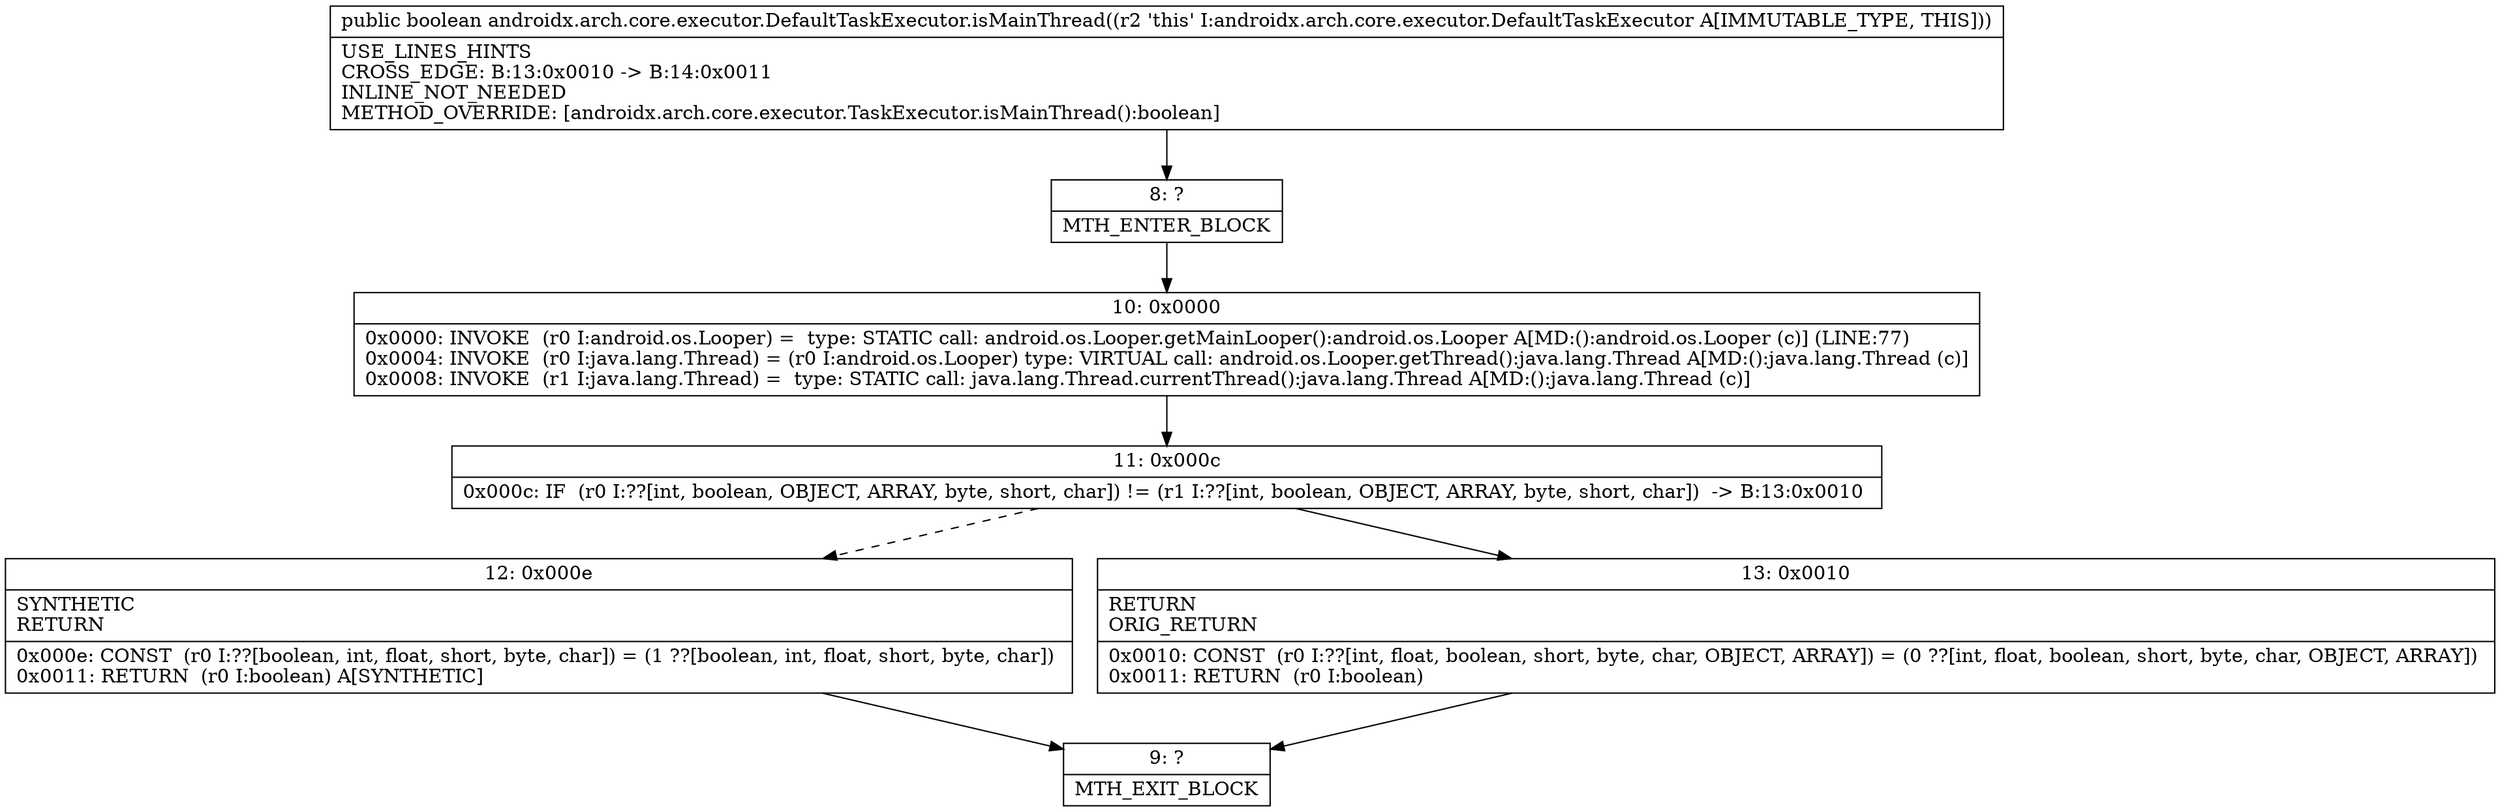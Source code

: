 digraph "CFG forandroidx.arch.core.executor.DefaultTaskExecutor.isMainThread()Z" {
Node_8 [shape=record,label="{8\:\ ?|MTH_ENTER_BLOCK\l}"];
Node_10 [shape=record,label="{10\:\ 0x0000|0x0000: INVOKE  (r0 I:android.os.Looper) =  type: STATIC call: android.os.Looper.getMainLooper():android.os.Looper A[MD:():android.os.Looper (c)] (LINE:77)\l0x0004: INVOKE  (r0 I:java.lang.Thread) = (r0 I:android.os.Looper) type: VIRTUAL call: android.os.Looper.getThread():java.lang.Thread A[MD:():java.lang.Thread (c)]\l0x0008: INVOKE  (r1 I:java.lang.Thread) =  type: STATIC call: java.lang.Thread.currentThread():java.lang.Thread A[MD:():java.lang.Thread (c)]\l}"];
Node_11 [shape=record,label="{11\:\ 0x000c|0x000c: IF  (r0 I:??[int, boolean, OBJECT, ARRAY, byte, short, char]) != (r1 I:??[int, boolean, OBJECT, ARRAY, byte, short, char])  \-\> B:13:0x0010 \l}"];
Node_12 [shape=record,label="{12\:\ 0x000e|SYNTHETIC\lRETURN\l|0x000e: CONST  (r0 I:??[boolean, int, float, short, byte, char]) = (1 ??[boolean, int, float, short, byte, char]) \l0x0011: RETURN  (r0 I:boolean) A[SYNTHETIC]\l}"];
Node_9 [shape=record,label="{9\:\ ?|MTH_EXIT_BLOCK\l}"];
Node_13 [shape=record,label="{13\:\ 0x0010|RETURN\lORIG_RETURN\l|0x0010: CONST  (r0 I:??[int, float, boolean, short, byte, char, OBJECT, ARRAY]) = (0 ??[int, float, boolean, short, byte, char, OBJECT, ARRAY]) \l0x0011: RETURN  (r0 I:boolean) \l}"];
MethodNode[shape=record,label="{public boolean androidx.arch.core.executor.DefaultTaskExecutor.isMainThread((r2 'this' I:androidx.arch.core.executor.DefaultTaskExecutor A[IMMUTABLE_TYPE, THIS]))  | USE_LINES_HINTS\lCROSS_EDGE: B:13:0x0010 \-\> B:14:0x0011\lINLINE_NOT_NEEDED\lMETHOD_OVERRIDE: [androidx.arch.core.executor.TaskExecutor.isMainThread():boolean]\l}"];
MethodNode -> Node_8;Node_8 -> Node_10;
Node_10 -> Node_11;
Node_11 -> Node_12[style=dashed];
Node_11 -> Node_13;
Node_12 -> Node_9;
Node_13 -> Node_9;
}

